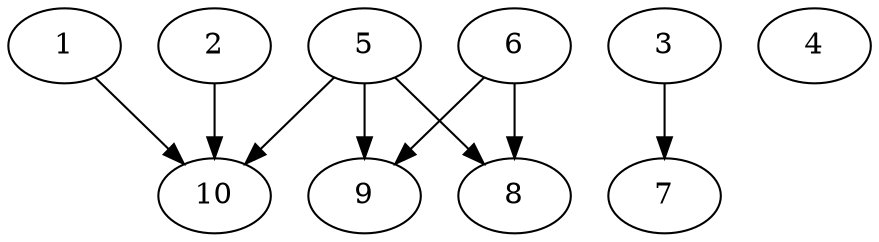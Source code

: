 // DAG automatically generated by daggen at Thu Oct  3 13:58:05 2019
// ./daggen --dot -n 10 --ccr 0.4 --fat 0.9 --regular 0.9 --density 0.5 --mindata 5242880 --maxdata 52428800 
digraph G {
  1 [size="40317440", alpha="0.18", expect_size="16126976"] 
  1 -> 10 [size ="16126976"]
  2 [size="20684800", alpha="0.03", expect_size="8273920"] 
  2 -> 10 [size ="8273920"]
  3 [size="65871360", alpha="0.07", expect_size="26348544"] 
  3 -> 7 [size ="26348544"]
  4 [size="122634240", alpha="0.13", expect_size="49053696"] 
  5 [size="26288640", alpha="0.02", expect_size="10515456"] 
  5 -> 8 [size ="10515456"]
  5 -> 9 [size ="10515456"]
  5 -> 10 [size ="10515456"]
  6 [size="19107840", alpha="0.10", expect_size="7643136"] 
  6 -> 8 [size ="7643136"]
  6 -> 9 [size ="7643136"]
  7 [size="45276160", alpha="0.11", expect_size="18110464"] 
  8 [size="32074240", alpha="0.02", expect_size="12829696"] 
  9 [size="34460160", alpha="0.19", expect_size="13784064"] 
  10 [size="91220480", alpha="0.03", expect_size="36488192"] 
}
